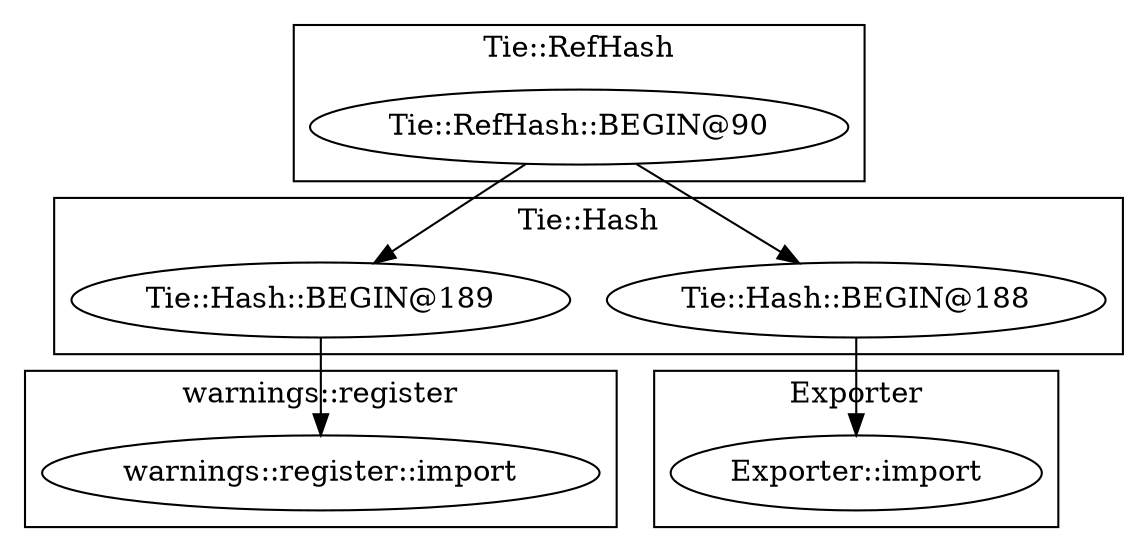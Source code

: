 digraph {
graph [overlap=false]
subgraph cluster_Tie_Hash {
	label="Tie::Hash";
	"Tie::Hash::BEGIN@189";
	"Tie::Hash::BEGIN@188";
}
subgraph cluster_Tie_RefHash {
	label="Tie::RefHash";
	"Tie::RefHash::BEGIN@90";
}
subgraph cluster_Exporter {
	label="Exporter";
	"Exporter::import";
}
subgraph cluster_warnings_register {
	label="warnings::register";
	"warnings::register::import";
}
"Tie::Hash::BEGIN@188" -> "Exporter::import";
"Tie::RefHash::BEGIN@90" -> "Tie::Hash::BEGIN@188";
"Tie::RefHash::BEGIN@90" -> "Tie::Hash::BEGIN@189";
"Tie::Hash::BEGIN@189" -> "warnings::register::import";
}
